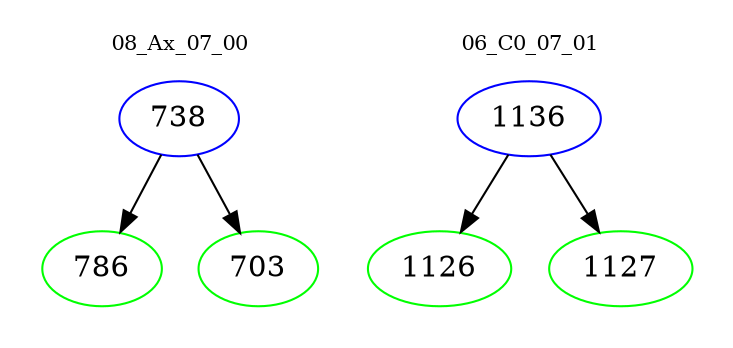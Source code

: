 digraph{
subgraph cluster_0 {
color = white
label = "08_Ax_07_00";
fontsize=10;
T0_738 [label="738", color="blue"]
T0_738 -> T0_786 [color="black"]
T0_786 [label="786", color="green"]
T0_738 -> T0_703 [color="black"]
T0_703 [label="703", color="green"]
}
subgraph cluster_1 {
color = white
label = "06_C0_07_01";
fontsize=10;
T1_1136 [label="1136", color="blue"]
T1_1136 -> T1_1126 [color="black"]
T1_1126 [label="1126", color="green"]
T1_1136 -> T1_1127 [color="black"]
T1_1127 [label="1127", color="green"]
}
}
